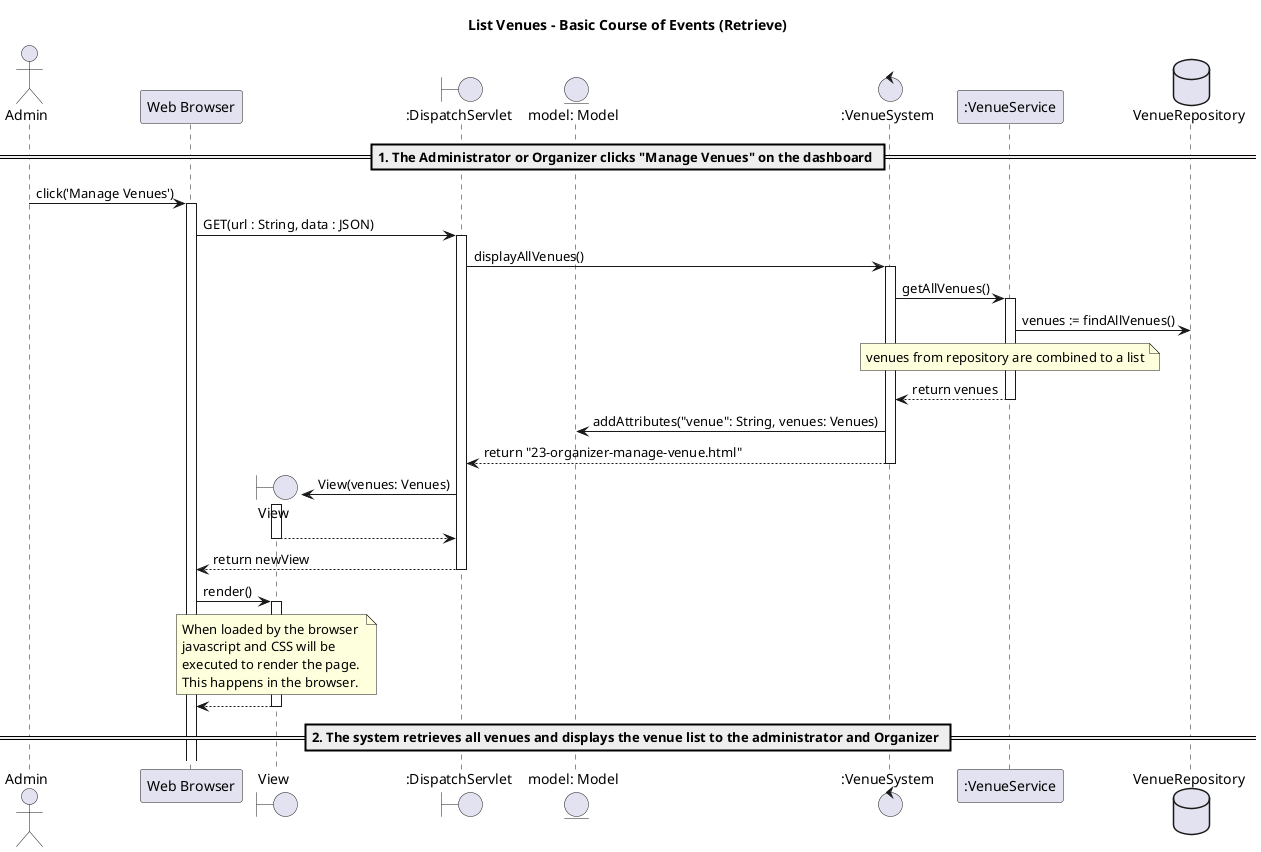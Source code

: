 @startuml

title List Venues - Basic Course of Events (Retrieve)
actor "Admin" as u
participant "Web Browser" as w
boundary "View" as v
boundary ":DispatchServlet" as d
entity "model: Model" as m
control ":VenueSystem" as ts
participant ":VenueService" as tss
database "VenueRepository" as db

== 1. The Administrator or Organizer clicks "Manage Venues" on the dashboard ==
u -> w : click('Manage Venues')
activate w
w -> d : GET(url : String, data : JSON)
activate d
d -> ts : displayAllVenues()
activate ts

ts->tss:getAllVenues()
activate tss
tss->db: venues := findAllVenues()
note over tss: venues from repository are combined to a list
tss-->ts: return venues
deactivate tss

ts->m:addAttributes("venue": String, venues: Venues)

ts-->d:return "23-organizer-manage-venue.html"
deactivate ts

create v
d -> v : View(venues: Venues)
activate v

v --> d :
deactivate v

d --> w : return newView
deactivate d

w -> v : render()
activate v

note over v : When loaded by the browser \njavascript and CSS will be \nexecuted to render the page.\nThis happens in the browser.

v --> w :
deactivate v

== 2. The system retrieves all venues and displays the venue list to the administrator and Organizer ==

@enduml